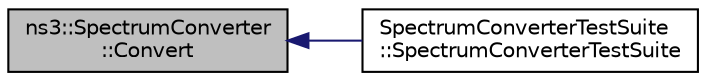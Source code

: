 digraph "ns3::SpectrumConverter::Convert"
{
  edge [fontname="Helvetica",fontsize="10",labelfontname="Helvetica",labelfontsize="10"];
  node [fontname="Helvetica",fontsize="10",shape=record];
  rankdir="LR";
  Node1 [label="ns3::SpectrumConverter\l::Convert",height=0.2,width=0.4,color="black", fillcolor="grey75", style="filled", fontcolor="black"];
  Node1 -> Node2 [dir="back",color="midnightblue",fontsize="10",style="solid"];
  Node2 [label="SpectrumConverterTestSuite\l::SpectrumConverterTestSuite",height=0.2,width=0.4,color="black", fillcolor="white", style="filled",URL="$dd/d0c/classSpectrumConverterTestSuite.html#ad24f0ed5de900cd4fd813e3578d94dac"];
}
